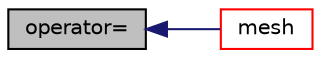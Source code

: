 digraph "operator="
{
  bgcolor="transparent";
  edge [fontname="Helvetica",fontsize="10",labelfontname="Helvetica",labelfontsize="10"];
  node [fontname="Helvetica",fontsize="10",shape=record];
  rankdir="LR";
  Node733 [label="operator=",height=0.2,width=0.4,color="black", fillcolor="grey75", style="filled", fontcolor="black"];
  Node733 -> Node734 [dir="back",color="midnightblue",fontsize="10",style="solid",fontname="Helvetica"];
  Node734 [label="mesh",height=0.2,width=0.4,color="red",URL="$a23257.html#a470f06cfb9b6ee887cd85d63de275607",tooltip="Return mesh reference. "];
}
